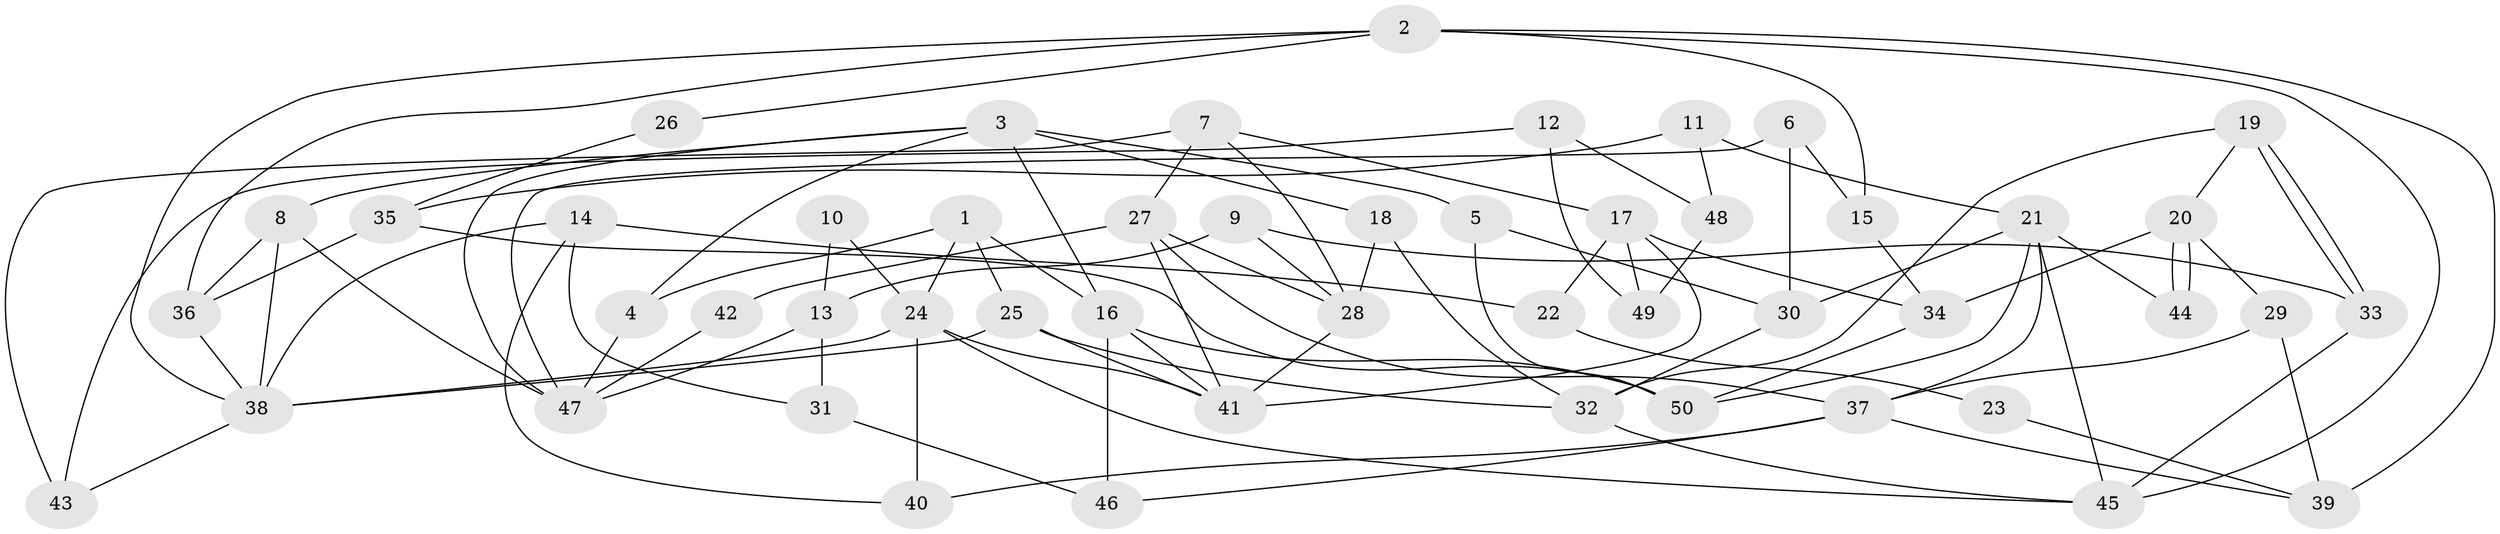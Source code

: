 // coarse degree distribution, {3: 0.14285714285714285, 4: 0.2857142857142857, 2: 0.17142857142857143, 5: 0.17142857142857143, 6: 0.17142857142857143, 7: 0.02857142857142857, 8: 0.02857142857142857}
// Generated by graph-tools (version 1.1) at 2025/37/03/04/25 23:37:05]
// undirected, 50 vertices, 100 edges
graph export_dot {
  node [color=gray90,style=filled];
  1;
  2;
  3;
  4;
  5;
  6;
  7;
  8;
  9;
  10;
  11;
  12;
  13;
  14;
  15;
  16;
  17;
  18;
  19;
  20;
  21;
  22;
  23;
  24;
  25;
  26;
  27;
  28;
  29;
  30;
  31;
  32;
  33;
  34;
  35;
  36;
  37;
  38;
  39;
  40;
  41;
  42;
  43;
  44;
  45;
  46;
  47;
  48;
  49;
  50;
  1 -- 24;
  1 -- 16;
  1 -- 4;
  1 -- 25;
  2 -- 38;
  2 -- 45;
  2 -- 15;
  2 -- 26;
  2 -- 36;
  2 -- 39;
  3 -- 4;
  3 -- 5;
  3 -- 8;
  3 -- 16;
  3 -- 18;
  3 -- 47;
  4 -- 47;
  5 -- 30;
  5 -- 50;
  6 -- 47;
  6 -- 15;
  6 -- 30;
  7 -- 27;
  7 -- 28;
  7 -- 17;
  7 -- 43;
  8 -- 36;
  8 -- 38;
  8 -- 47;
  9 -- 33;
  9 -- 28;
  9 -- 13;
  10 -- 24;
  10 -- 13;
  11 -- 21;
  11 -- 35;
  11 -- 48;
  12 -- 43;
  12 -- 48;
  12 -- 49;
  13 -- 47;
  13 -- 31;
  14 -- 38;
  14 -- 31;
  14 -- 22;
  14 -- 40;
  15 -- 34;
  16 -- 41;
  16 -- 46;
  16 -- 50;
  17 -- 41;
  17 -- 22;
  17 -- 34;
  17 -- 49;
  18 -- 32;
  18 -- 28;
  19 -- 33;
  19 -- 33;
  19 -- 32;
  19 -- 20;
  20 -- 44;
  20 -- 44;
  20 -- 29;
  20 -- 34;
  21 -- 37;
  21 -- 50;
  21 -- 30;
  21 -- 44;
  21 -- 45;
  22 -- 23;
  23 -- 39;
  24 -- 40;
  24 -- 45;
  24 -- 38;
  24 -- 41;
  25 -- 38;
  25 -- 32;
  25 -- 41;
  26 -- 35;
  27 -- 28;
  27 -- 41;
  27 -- 37;
  27 -- 42;
  28 -- 41;
  29 -- 39;
  29 -- 37;
  30 -- 32;
  31 -- 46;
  32 -- 45;
  33 -- 45;
  34 -- 50;
  35 -- 36;
  35 -- 50;
  36 -- 38;
  37 -- 39;
  37 -- 40;
  37 -- 46;
  38 -- 43;
  42 -- 47;
  48 -- 49;
}
